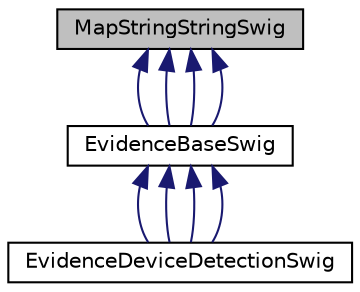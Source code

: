 digraph "MapStringStringSwig"
{
 // LATEX_PDF_SIZE
  bgcolor="transparent";
  edge [fontname="Helvetica",fontsize="10",labelfontname="Helvetica",labelfontsize="10"];
  node [fontname="Helvetica",fontsize="10",shape=record];
  Node0 [label="MapStringStringSwig",height=0.2,width=0.4,color="black", fillcolor="grey75", style="filled", fontcolor="black",tooltip=" "];
  Node0 -> Node1 [dir="back",color="midnightblue",fontsize="10",style="solid",fontname="Helvetica"];
  Node1 [label="EvidenceBaseSwig",height=0.2,width=0.4,color="black",URL="$class_evidence_base_swig.html",tooltip=" "];
  Node1 -> Node2 [dir="back",color="midnightblue",fontsize="10",style="solid",fontname="Helvetica"];
  Node2 [label="EvidenceDeviceDetectionSwig",height=0.2,width=0.4,color="black",URL="$class_evidence_device_detection_swig.html",tooltip=" "];
  Node1 -> Node2 [dir="back",color="midnightblue",fontsize="10",style="solid",fontname="Helvetica"];
  Node1 -> Node2 [dir="back",color="midnightblue",fontsize="10",style="solid",fontname="Helvetica"];
  Node1 -> Node2 [dir="back",color="midnightblue",fontsize="10",style="solid",fontname="Helvetica"];
  Node0 -> Node1 [dir="back",color="midnightblue",fontsize="10",style="solid",fontname="Helvetica"];
  Node0 -> Node1 [dir="back",color="midnightblue",fontsize="10",style="solid",fontname="Helvetica"];
  Node0 -> Node1 [dir="back",color="midnightblue",fontsize="10",style="solid",fontname="Helvetica"];
}
